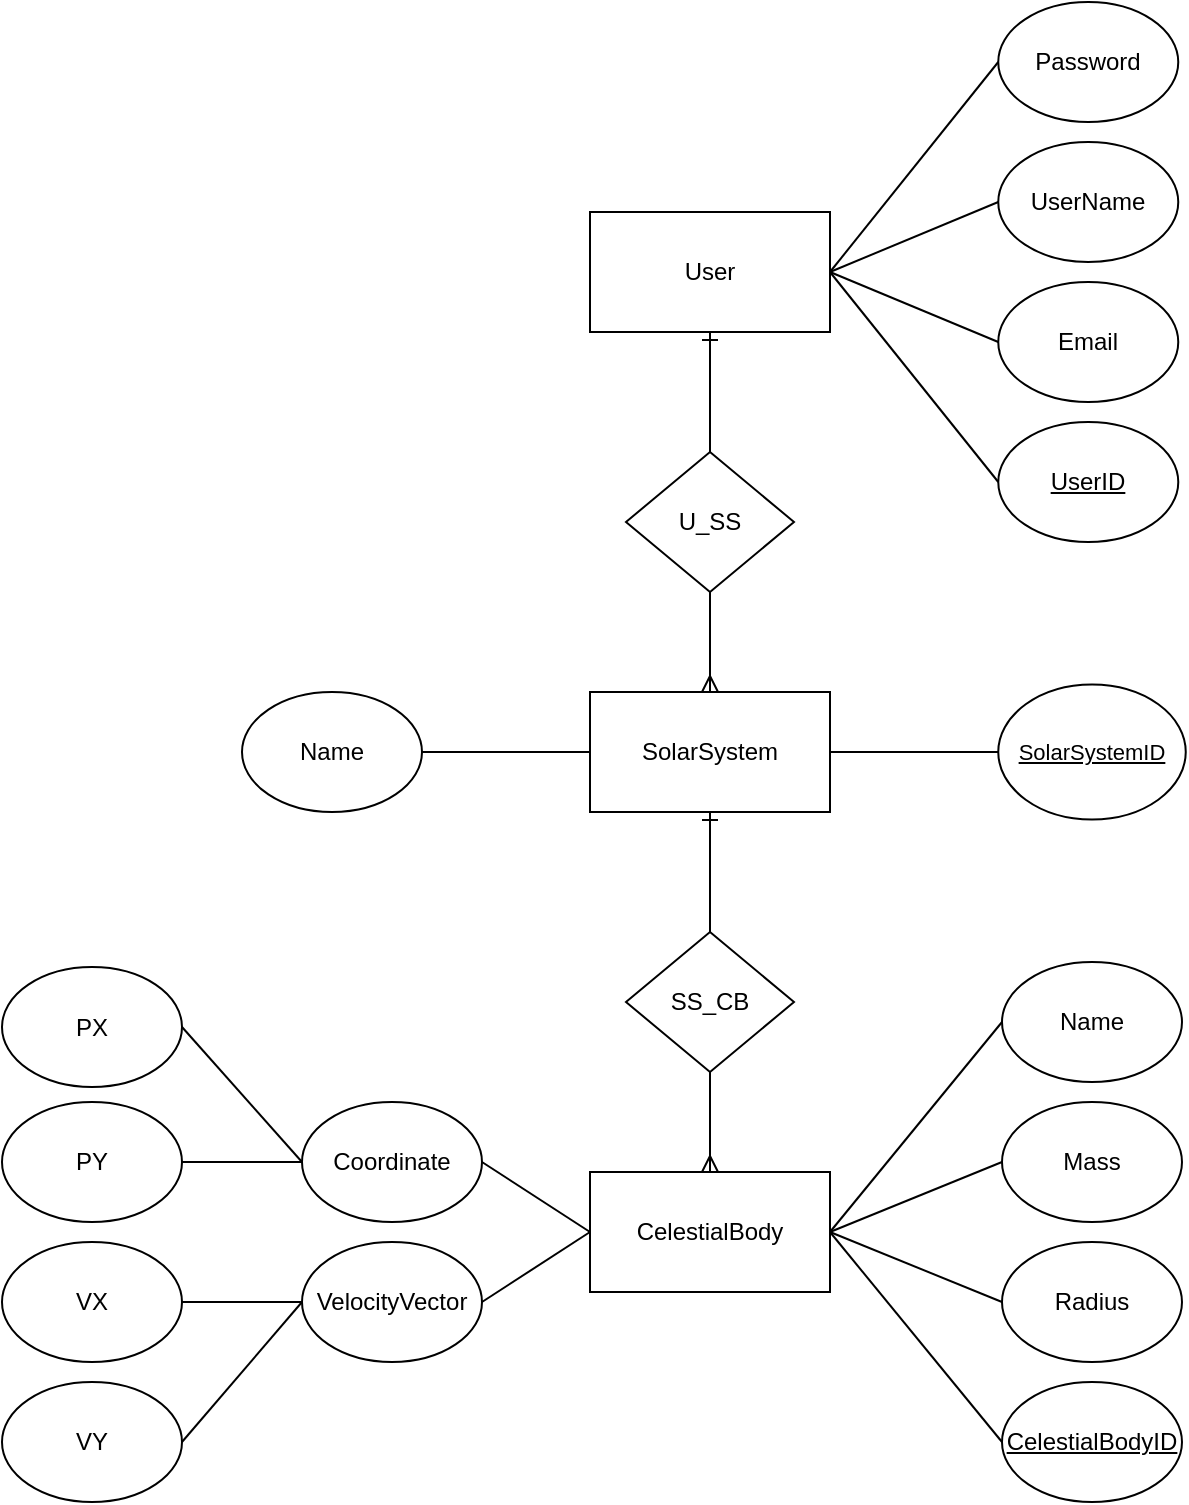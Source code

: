 <mxfile version="22.0.2" type="device">
  <diagram name="1 oldal" id="xZBPzSBj8mlVEBvuxgKP">
    <mxGraphModel dx="1418" dy="868" grid="1" gridSize="10" guides="1" tooltips="1" connect="1" arrows="1" fold="1" page="1" pageScale="1" pageWidth="827" pageHeight="1169" math="0" shadow="0">
      <root>
        <mxCell id="0" />
        <mxCell id="1" parent="0" />
        <mxCell id="6iyphsPRrc47y0SNgcPY-1" value="User" style="rounded=0;whiteSpace=wrap;html=1;" parent="1" vertex="1">
          <mxGeometry x="354" y="220" width="120" height="60" as="geometry" />
        </mxCell>
        <mxCell id="6iyphsPRrc47y0SNgcPY-2" value="SolarSystem" style="rounded=0;whiteSpace=wrap;html=1;" parent="1" vertex="1">
          <mxGeometry x="354" y="460" width="120" height="60" as="geometry" />
        </mxCell>
        <mxCell id="6iyphsPRrc47y0SNgcPY-3" value="CelestialBody" style="rounded=0;whiteSpace=wrap;html=1;" parent="1" vertex="1">
          <mxGeometry x="354" y="700" width="120" height="60" as="geometry" />
        </mxCell>
        <mxCell id="6iyphsPRrc47y0SNgcPY-4" value="Password" style="ellipse;whiteSpace=wrap;html=1;" parent="1" vertex="1">
          <mxGeometry x="558.13" y="115" width="90" height="60" as="geometry" />
        </mxCell>
        <mxCell id="6iyphsPRrc47y0SNgcPY-5" value="UserName" style="ellipse;whiteSpace=wrap;html=1;" parent="1" vertex="1">
          <mxGeometry x="558.13" y="185" width="90" height="60" as="geometry" />
        </mxCell>
        <mxCell id="6iyphsPRrc47y0SNgcPY-6" value="Email" style="ellipse;whiteSpace=wrap;html=1;" parent="1" vertex="1">
          <mxGeometry x="558.13" y="255" width="90" height="60" as="geometry" />
        </mxCell>
        <mxCell id="6iyphsPRrc47y0SNgcPY-7" value="" style="endArrow=none;html=1;rounded=0;entryX=1;entryY=0.5;entryDx=0;entryDy=0;exitX=0;exitY=0.5;exitDx=0;exitDy=0;" parent="1" source="6iyphsPRrc47y0SNgcPY-4" target="6iyphsPRrc47y0SNgcPY-1" edge="1">
          <mxGeometry width="50" height="50" relative="1" as="geometry">
            <mxPoint x="390" y="470" as="sourcePoint" />
            <mxPoint x="440" y="420" as="targetPoint" />
          </mxGeometry>
        </mxCell>
        <mxCell id="6iyphsPRrc47y0SNgcPY-8" value="" style="endArrow=none;html=1;rounded=0;entryX=1;entryY=0.5;entryDx=0;entryDy=0;exitX=0;exitY=0.5;exitDx=0;exitDy=0;" parent="1" source="6iyphsPRrc47y0SNgcPY-5" target="6iyphsPRrc47y0SNgcPY-1" edge="1">
          <mxGeometry width="50" height="50" relative="1" as="geometry">
            <mxPoint x="390" y="470" as="sourcePoint" />
            <mxPoint x="440" y="420" as="targetPoint" />
          </mxGeometry>
        </mxCell>
        <mxCell id="6iyphsPRrc47y0SNgcPY-9" value="" style="endArrow=none;html=1;rounded=0;entryX=1;entryY=0.5;entryDx=0;entryDy=0;exitX=0;exitY=0.5;exitDx=0;exitDy=0;" parent="1" source="6iyphsPRrc47y0SNgcPY-6" target="6iyphsPRrc47y0SNgcPY-1" edge="1">
          <mxGeometry width="50" height="50" relative="1" as="geometry">
            <mxPoint x="390" y="470" as="sourcePoint" />
            <mxPoint x="440" y="420" as="targetPoint" />
          </mxGeometry>
        </mxCell>
        <mxCell id="6iyphsPRrc47y0SNgcPY-10" value="Name" style="ellipse;whiteSpace=wrap;html=1;" parent="1" vertex="1">
          <mxGeometry x="560" y="595" width="90" height="60" as="geometry" />
        </mxCell>
        <mxCell id="6iyphsPRrc47y0SNgcPY-13" value="Mass" style="ellipse;whiteSpace=wrap;html=1;" parent="1" vertex="1">
          <mxGeometry x="560" y="665" width="90" height="60" as="geometry" />
        </mxCell>
        <mxCell id="6iyphsPRrc47y0SNgcPY-14" value="Radius" style="ellipse;whiteSpace=wrap;html=1;" parent="1" vertex="1">
          <mxGeometry x="560" y="735" width="90" height="60" as="geometry" />
        </mxCell>
        <mxCell id="6iyphsPRrc47y0SNgcPY-15" value="Coordinate" style="ellipse;whiteSpace=wrap;html=1;" parent="1" vertex="1">
          <mxGeometry x="210" y="665" width="90" height="60" as="geometry" />
        </mxCell>
        <mxCell id="6iyphsPRrc47y0SNgcPY-16" value="VX" style="ellipse;whiteSpace=wrap;html=1;" parent="1" vertex="1">
          <mxGeometry x="60" y="735" width="90" height="60" as="geometry" />
        </mxCell>
        <mxCell id="6iyphsPRrc47y0SNgcPY-17" value="PY" style="ellipse;whiteSpace=wrap;html=1;" parent="1" vertex="1">
          <mxGeometry x="60" y="665" width="90" height="60" as="geometry" />
        </mxCell>
        <mxCell id="6iyphsPRrc47y0SNgcPY-18" value="PX" style="ellipse;whiteSpace=wrap;html=1;" parent="1" vertex="1">
          <mxGeometry x="60" y="597.5" width="90" height="60" as="geometry" />
        </mxCell>
        <mxCell id="6iyphsPRrc47y0SNgcPY-19" value="VY" style="ellipse;whiteSpace=wrap;html=1;" parent="1" vertex="1">
          <mxGeometry x="60" y="805" width="90" height="60" as="geometry" />
        </mxCell>
        <mxCell id="6iyphsPRrc47y0SNgcPY-20" value="" style="endArrow=none;html=1;rounded=0;exitX=0;exitY=0.5;exitDx=0;exitDy=0;entryX=1;entryY=0.5;entryDx=0;entryDy=0;" parent="1" source="6iyphsPRrc47y0SNgcPY-15" target="6iyphsPRrc47y0SNgcPY-17" edge="1">
          <mxGeometry width="50" height="50" relative="1" as="geometry">
            <mxPoint x="390" y="620" as="sourcePoint" />
            <mxPoint x="440" y="570" as="targetPoint" />
          </mxGeometry>
        </mxCell>
        <mxCell id="6iyphsPRrc47y0SNgcPY-21" value="" style="endArrow=none;html=1;rounded=0;entryX=1;entryY=0.5;entryDx=0;entryDy=0;exitX=0;exitY=0.5;exitDx=0;exitDy=0;" parent="1" source="6iyphsPRrc47y0SNgcPY-15" target="6iyphsPRrc47y0SNgcPY-18" edge="1">
          <mxGeometry width="50" height="50" relative="1" as="geometry">
            <mxPoint x="390" y="620" as="sourcePoint" />
            <mxPoint x="440" y="570" as="targetPoint" />
          </mxGeometry>
        </mxCell>
        <mxCell id="6iyphsPRrc47y0SNgcPY-22" value="" style="endArrow=none;html=1;rounded=0;exitX=1;exitY=0.5;exitDx=0;exitDy=0;entryX=0;entryY=0.5;entryDx=0;entryDy=0;" parent="1" source="6iyphsPRrc47y0SNgcPY-16" target="Pl_R_mpk4jTf53UK7Xrr-1" edge="1">
          <mxGeometry width="50" height="50" relative="1" as="geometry">
            <mxPoint x="390" y="620" as="sourcePoint" />
            <mxPoint x="440" y="570" as="targetPoint" />
          </mxGeometry>
        </mxCell>
        <mxCell id="6iyphsPRrc47y0SNgcPY-23" value="" style="endArrow=none;html=1;rounded=0;exitX=1;exitY=0.5;exitDx=0;exitDy=0;entryX=0;entryY=0.5;entryDx=0;entryDy=0;" parent="1" source="6iyphsPRrc47y0SNgcPY-19" target="Pl_R_mpk4jTf53UK7Xrr-1" edge="1">
          <mxGeometry width="50" height="50" relative="1" as="geometry">
            <mxPoint x="390" y="620" as="sourcePoint" />
            <mxPoint x="440" y="570" as="targetPoint" />
          </mxGeometry>
        </mxCell>
        <mxCell id="6iyphsPRrc47y0SNgcPY-25" value="" style="endArrow=none;html=1;rounded=0;entryX=0;entryY=0.5;entryDx=0;entryDy=0;exitX=1;exitY=0.5;exitDx=0;exitDy=0;" parent="1" source="6iyphsPRrc47y0SNgcPY-3" target="6iyphsPRrc47y0SNgcPY-10" edge="1">
          <mxGeometry width="50" height="50" relative="1" as="geometry">
            <mxPoint x="390" y="620" as="sourcePoint" />
            <mxPoint x="440" y="570" as="targetPoint" />
          </mxGeometry>
        </mxCell>
        <mxCell id="6iyphsPRrc47y0SNgcPY-26" value="" style="endArrow=none;html=1;rounded=0;entryX=0;entryY=0.5;entryDx=0;entryDy=0;exitX=1;exitY=0.5;exitDx=0;exitDy=0;" parent="1" source="6iyphsPRrc47y0SNgcPY-3" target="6iyphsPRrc47y0SNgcPY-13" edge="1">
          <mxGeometry width="50" height="50" relative="1" as="geometry">
            <mxPoint x="390" y="620" as="sourcePoint" />
            <mxPoint x="440" y="570" as="targetPoint" />
          </mxGeometry>
        </mxCell>
        <mxCell id="6iyphsPRrc47y0SNgcPY-27" value="" style="endArrow=none;html=1;rounded=0;entryX=0;entryY=0.5;entryDx=0;entryDy=0;exitX=1;exitY=0.5;exitDx=0;exitDy=0;" parent="1" source="6iyphsPRrc47y0SNgcPY-3" target="6iyphsPRrc47y0SNgcPY-14" edge="1">
          <mxGeometry width="50" height="50" relative="1" as="geometry">
            <mxPoint x="390" y="620" as="sourcePoint" />
            <mxPoint x="440" y="570" as="targetPoint" />
          </mxGeometry>
        </mxCell>
        <mxCell id="6iyphsPRrc47y0SNgcPY-28" value="" style="endArrow=none;html=1;rounded=0;entryX=0;entryY=0.5;entryDx=0;entryDy=0;exitX=1;exitY=0.5;exitDx=0;exitDy=0;" parent="1" source="6iyphsPRrc47y0SNgcPY-15" target="6iyphsPRrc47y0SNgcPY-3" edge="1">
          <mxGeometry width="50" height="50" relative="1" as="geometry">
            <mxPoint x="390" y="620" as="sourcePoint" />
            <mxPoint x="280" y="630" as="targetPoint" />
          </mxGeometry>
        </mxCell>
        <mxCell id="6iyphsPRrc47y0SNgcPY-29" value="&lt;u&gt;CelestialBodyID&lt;/u&gt;" style="ellipse;whiteSpace=wrap;html=1;" parent="1" vertex="1">
          <mxGeometry x="560" y="805" width="90" height="60" as="geometry" />
        </mxCell>
        <mxCell id="6iyphsPRrc47y0SNgcPY-30" value="" style="endArrow=none;html=1;rounded=0;entryX=0;entryY=0.5;entryDx=0;entryDy=0;exitX=1;exitY=0.5;exitDx=0;exitDy=0;" parent="1" source="6iyphsPRrc47y0SNgcPY-3" target="6iyphsPRrc47y0SNgcPY-29" edge="1">
          <mxGeometry width="50" height="50" relative="1" as="geometry">
            <mxPoint x="390" y="620" as="sourcePoint" />
            <mxPoint x="440" y="570" as="targetPoint" />
          </mxGeometry>
        </mxCell>
        <mxCell id="6iyphsPRrc47y0SNgcPY-31" value="U_SS" style="rhombus;whiteSpace=wrap;html=1;" parent="1" vertex="1">
          <mxGeometry x="372" y="340" width="84" height="70" as="geometry" />
        </mxCell>
        <mxCell id="6iyphsPRrc47y0SNgcPY-32" value="SS_CB" style="rhombus;whiteSpace=wrap;html=1;" parent="1" vertex="1">
          <mxGeometry x="372" y="580" width="84" height="70" as="geometry" />
        </mxCell>
        <mxCell id="6iyphsPRrc47y0SNgcPY-36" value="" style="fontSize=12;html=1;endArrow=ERone;endFill=1;rounded=0;entryX=0.5;entryY=1;entryDx=0;entryDy=0;exitX=0.5;exitY=0;exitDx=0;exitDy=0;" parent="1" source="6iyphsPRrc47y0SNgcPY-31" target="6iyphsPRrc47y0SNgcPY-1" edge="1">
          <mxGeometry width="100" height="100" relative="1" as="geometry">
            <mxPoint x="490" y="590" as="sourcePoint" />
            <mxPoint x="630" y="520" as="targetPoint" />
          </mxGeometry>
        </mxCell>
        <mxCell id="6iyphsPRrc47y0SNgcPY-37" value="" style="fontSize=12;html=1;endArrow=ERmany;rounded=0;entryX=0.5;entryY=0;entryDx=0;entryDy=0;exitX=0.5;exitY=1;exitDx=0;exitDy=0;" parent="1" source="6iyphsPRrc47y0SNgcPY-31" target="6iyphsPRrc47y0SNgcPY-2" edge="1">
          <mxGeometry width="100" height="100" relative="1" as="geometry">
            <mxPoint x="520" y="590" as="sourcePoint" />
            <mxPoint x="570" y="470" as="targetPoint" />
          </mxGeometry>
        </mxCell>
        <mxCell id="6iyphsPRrc47y0SNgcPY-38" value="" style="fontSize=12;html=1;endArrow=ERmany;rounded=0;entryX=0.5;entryY=0;entryDx=0;entryDy=0;exitX=0.5;exitY=1;exitDx=0;exitDy=0;" parent="1" source="6iyphsPRrc47y0SNgcPY-32" target="6iyphsPRrc47y0SNgcPY-3" edge="1">
          <mxGeometry width="100" height="100" relative="1" as="geometry">
            <mxPoint x="450" y="640" as="sourcePoint" />
            <mxPoint x="550" y="540" as="targetPoint" />
          </mxGeometry>
        </mxCell>
        <mxCell id="6iyphsPRrc47y0SNgcPY-39" value="" style="fontSize=12;html=1;endArrow=ERone;endFill=1;rounded=0;entryX=0.5;entryY=1;entryDx=0;entryDy=0;exitX=0.5;exitY=0;exitDx=0;exitDy=0;" parent="1" source="6iyphsPRrc47y0SNgcPY-32" target="6iyphsPRrc47y0SNgcPY-2" edge="1">
          <mxGeometry width="100" height="100" relative="1" as="geometry">
            <mxPoint x="450" y="640" as="sourcePoint" />
            <mxPoint x="550" y="540" as="targetPoint" />
          </mxGeometry>
        </mxCell>
        <mxCell id="6iyphsPRrc47y0SNgcPY-40" value="&lt;u&gt;&lt;font style=&quot;font-size: 11px;&quot;&gt;SolarSystemID&lt;/font&gt;&lt;/u&gt;" style="ellipse;whiteSpace=wrap;html=1;" parent="1" vertex="1">
          <mxGeometry x="558.13" y="456.25" width="93.75" height="67.5" as="geometry" />
        </mxCell>
        <mxCell id="6iyphsPRrc47y0SNgcPY-41" value="" style="endArrow=none;html=1;rounded=0;entryX=0;entryY=0.5;entryDx=0;entryDy=0;exitX=1;exitY=0.5;exitDx=0;exitDy=0;" parent="1" source="6iyphsPRrc47y0SNgcPY-2" target="6iyphsPRrc47y0SNgcPY-40" edge="1">
          <mxGeometry width="50" height="50" relative="1" as="geometry">
            <mxPoint x="470" y="610" as="sourcePoint" />
            <mxPoint x="520" y="560" as="targetPoint" />
          </mxGeometry>
        </mxCell>
        <mxCell id="6iyphsPRrc47y0SNgcPY-42" value="&lt;u&gt;UserID&lt;/u&gt;" style="ellipse;whiteSpace=wrap;html=1;" parent="1" vertex="1">
          <mxGeometry x="558.14" y="325" width="90" height="60" as="geometry" />
        </mxCell>
        <mxCell id="6iyphsPRrc47y0SNgcPY-43" value="" style="endArrow=none;html=1;rounded=0;entryX=0;entryY=0.5;entryDx=0;entryDy=0;exitX=1;exitY=0.5;exitDx=0;exitDy=0;" parent="1" source="6iyphsPRrc47y0SNgcPY-1" target="6iyphsPRrc47y0SNgcPY-42" edge="1">
          <mxGeometry width="50" height="50" relative="1" as="geometry">
            <mxPoint x="470" y="490" as="sourcePoint" />
            <mxPoint x="520" y="440" as="targetPoint" />
          </mxGeometry>
        </mxCell>
        <mxCell id="6iyphsPRrc47y0SNgcPY-44" value="Name" style="ellipse;whiteSpace=wrap;html=1;" parent="1" vertex="1">
          <mxGeometry x="180" y="460" width="90" height="60" as="geometry" />
        </mxCell>
        <mxCell id="6iyphsPRrc47y0SNgcPY-45" value="" style="endArrow=none;html=1;rounded=0;entryX=1;entryY=0.5;entryDx=0;entryDy=0;exitX=0;exitY=0.5;exitDx=0;exitDy=0;" parent="1" source="6iyphsPRrc47y0SNgcPY-2" target="6iyphsPRrc47y0SNgcPY-44" edge="1">
          <mxGeometry width="50" height="50" relative="1" as="geometry">
            <mxPoint x="290" y="360" as="sourcePoint" />
            <mxPoint x="520" y="440" as="targetPoint" />
          </mxGeometry>
        </mxCell>
        <mxCell id="Pl_R_mpk4jTf53UK7Xrr-1" value="VelocityVector" style="ellipse;whiteSpace=wrap;html=1;" parent="1" vertex="1">
          <mxGeometry x="210" y="735" width="90" height="60" as="geometry" />
        </mxCell>
        <mxCell id="Pl_R_mpk4jTf53UK7Xrr-2" value="" style="endArrow=none;html=1;rounded=0;entryX=0;entryY=0.5;entryDx=0;entryDy=0;exitX=1;exitY=0.5;exitDx=0;exitDy=0;" parent="1" source="Pl_R_mpk4jTf53UK7Xrr-1" target="6iyphsPRrc47y0SNgcPY-3" edge="1">
          <mxGeometry width="50" height="50" relative="1" as="geometry">
            <mxPoint x="390" y="470" as="sourcePoint" />
            <mxPoint x="440" y="420" as="targetPoint" />
          </mxGeometry>
        </mxCell>
      </root>
    </mxGraphModel>
  </diagram>
</mxfile>

